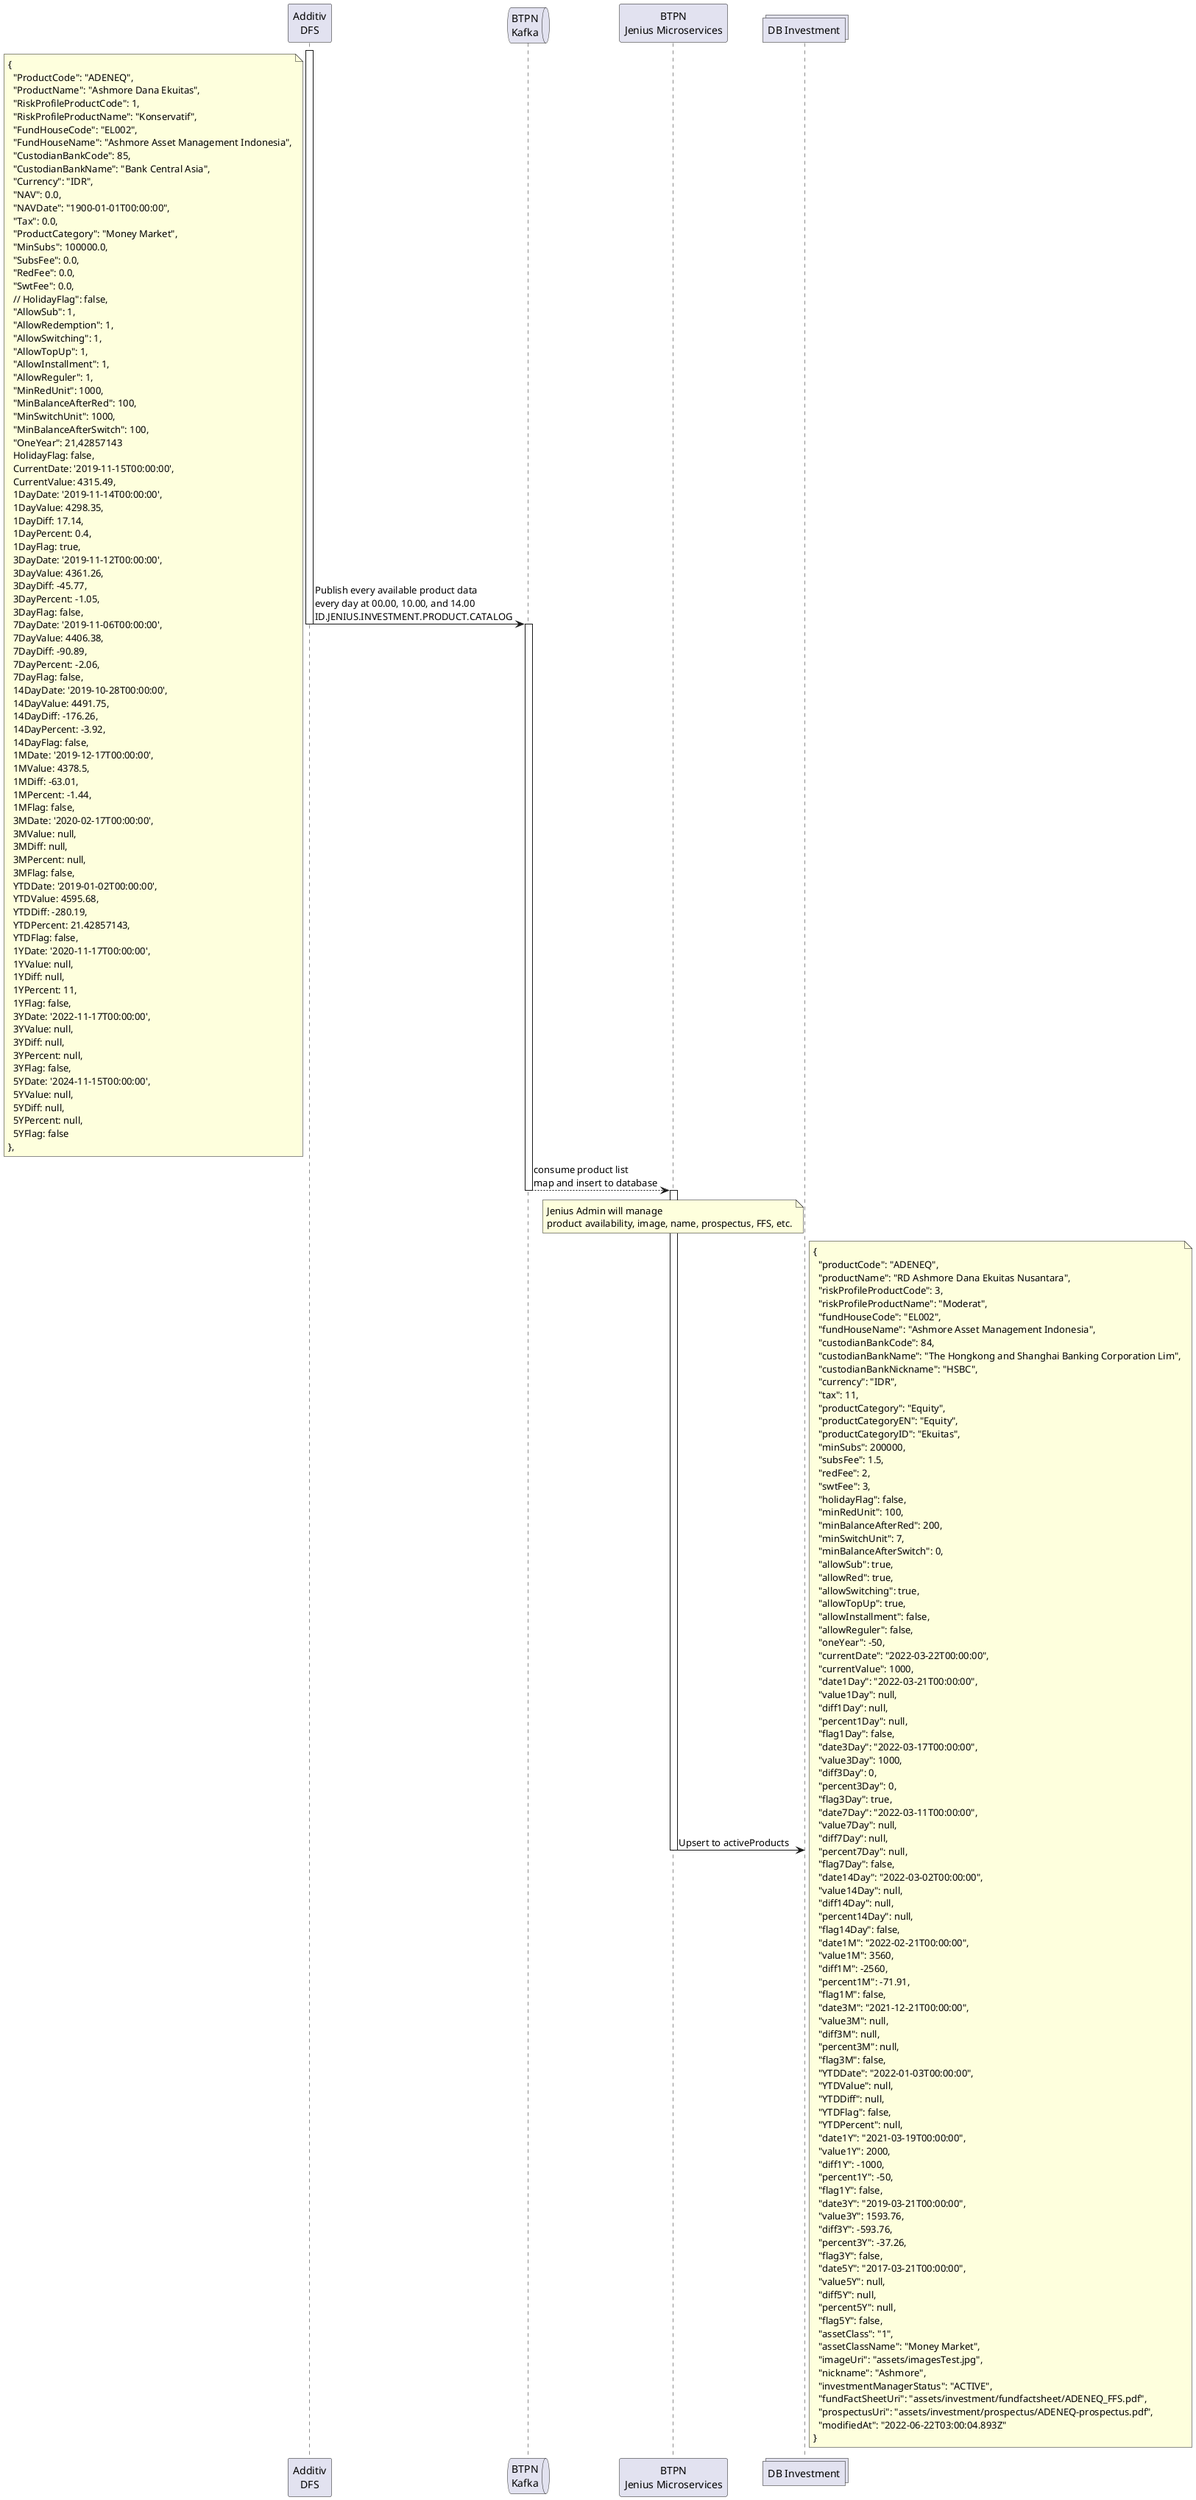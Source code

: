 @startuml products
participant "Additiv\nDFS" as dfs
queue "BTPN\nKafka" as kafka
participant "BTPN\nJenius Microservices" as ms
collections "DB Investment" as db

activate dfs
dfs -> kafka: Publish every available product data\nevery day at 00.00, 10.00, and 14.00\nID.JENIUS.INVESTMENT.PRODUCT.CATALOG
note left
{
  "ProductCode": "ADENEQ",
  "ProductName": "Ashmore Dana Ekuitas",
  "RiskProfileProductCode": 1,
  "RiskProfileProductName": "Konservatif",
  "FundHouseCode": "EL002",
  "FundHouseName": "Ashmore Asset Management Indonesia",
  "CustodianBankCode": 85,
  "CustodianBankName": "Bank Central Asia",
  "Currency": "IDR",
  "NAV": 0.0,
  "NAVDate": "1900-01-01T00:00:00",
  "Tax": 0.0,
  "ProductCategory": "Money Market",
  "MinSubs": 100000.0,
  "SubsFee": 0.0,
  "RedFee": 0.0,
  "SwtFee": 0.0,
  // HolidayFlag": false,
  "AllowSub": 1,
  "AllowRedemption": 1,
  "AllowSwitching": 1,
  "AllowTopUp": 1,
  "AllowInstallment": 1,
  "AllowReguler": 1,
  "MinRedUnit": 1000,
  "MinBalanceAfterRed": 100,
  "MinSwitchUnit": 1000,
  "MinBalanceAfterSwitch": 100,
  "OneYear": 21,42857143
  HolidayFlag: false,
  CurrentDate: '2019-11-15T00:00:00',
  CurrentValue: 4315.49,
  1DayDate: '2019-11-14T00:00:00',
  1DayValue: 4298.35,
  1DayDiff: 17.14,
  1DayPercent: 0.4,
  1DayFlag: true,
  3DayDate: '2019-11-12T00:00:00',
  3DayValue: 4361.26,
  3DayDiff: -45.77,
  3DayPercent: -1.05,
  3DayFlag: false,
  7DayDate: '2019-11-06T00:00:00',
  7DayValue: 4406.38,
  7DayDiff: -90.89,
  7DayPercent: -2.06,
  7DayFlag: false,
  14DayDate: '2019-10-28T00:00:00',
  14DayValue: 4491.75,
  14DayDiff: -176.26,
  14DayPercent: -3.92,
  14DayFlag: false,
  1MDate: '2019-12-17T00:00:00',
  1MValue: 4378.5,
  1MDiff: -63.01,
  1MPercent: -1.44,
  1MFlag: false,
  3MDate: '2020-02-17T00:00:00',
  3MValue: null,
  3MDiff: null,
  3MPercent: null,
  3MFlag: false,
  YTDDate: '2019-01-02T00:00:00',
  YTDValue: 4595.68,
  YTDDiff: -280.19,
  YTDPercent: 21.42857143,
  YTDFlag: false,
  1YDate: '2020-11-17T00:00:00',
  1YValue: null,
  1YDiff: null,
  1YPercent: 11,
  1YFlag: false,
  3YDate: '2022-11-17T00:00:00',
  3YValue: null,
  3YDiff: null,
  3YPercent: null,
  3YFlag: false,
  5YDate: '2024-11-15T00:00:00',
  5YValue: null,
  5YDiff: null,
  5YPercent: null,
  5YFlag: false
},
end note
deactivate dfs
activate kafka
kafka --> ms: consume product list\nmap and insert to database
deactivate kafka
activate ms
note over ms
Jenius Admin will manage
product availability, image, name, prospectus, FFS, etc.
end note
ms -> db: Upsert to activeProducts
note right
{
  "productCode": "ADENEQ",
  "productName": "RD Ashmore Dana Ekuitas Nusantara",
  "riskProfileProductCode": 3,
  "riskProfileProductName": "Moderat",
  "fundHouseCode": "EL002",
  "fundHouseName": "Ashmore Asset Management Indonesia",
  "custodianBankCode": 84,
  "custodianBankName": "The Hongkong and Shanghai Banking Corporation Lim",
  "custodianBankNickname": "HSBC",
  "currency": "IDR",
  "tax": 11,
  "productCategory": "Equity",
  "productCategoryEN": "Equity",
  "productCategoryID": "Ekuitas",
  "minSubs": 200000,
  "subsFee": 1.5,
  "redFee": 2,
  "swtFee": 3,
  "holidayFlag": false,
  "minRedUnit": 100,
  "minBalanceAfterRed": 200,
  "minSwitchUnit": 7,
  "minBalanceAfterSwitch": 0,
  "allowSub": true,
  "allowRed": true,
  "allowSwitching": true,
  "allowTopUp": true,
  "allowInstallment": false,
  "allowReguler": false,
  "oneYear": -50,
  "currentDate": "2022-03-22T00:00:00",
  "currentValue": 1000,
  "date1Day": "2022-03-21T00:00:00",
  "value1Day": null,
  "diff1Day": null,
  "percent1Day": null,
  "flag1Day": false,
  "date3Day": "2022-03-17T00:00:00",
  "value3Day": 1000,
  "diff3Day": 0,
  "percent3Day": 0,
  "flag3Day": true,
  "date7Day": "2022-03-11T00:00:00",
  "value7Day": null,
  "diff7Day": null,
  "percent7Day": null,
  "flag7Day": false,
  "date14Day": "2022-03-02T00:00:00",
  "value14Day": null,
  "diff14Day": null,
  "percent14Day": null,
  "flag14Day": false,
  "date1M": "2022-02-21T00:00:00",
  "value1M": 3560,
  "diff1M": -2560,
  "percent1M": -71.91,
  "flag1M": false,
  "date3M": "2021-12-21T00:00:00",
  "value3M": null,
  "diff3M": null,
  "percent3M": null,
  "flag3M": false,
  "YTDDate": "2022-01-03T00:00:00",
  "YTDValue": null,
  "YTDDiff": null,
  "YTDFlag": false,
  "YTDPercent": null,
  "date1Y": "2021-03-19T00:00:00",
  "value1Y": 2000,
  "diff1Y": -1000,
  "percent1Y": -50,
  "flag1Y": false,
  "date3Y": "2019-03-21T00:00:00",
  "value3Y": 1593.76,
  "diff3Y": -593.76,
  "percent3Y": -37.26,
  "flag3Y": false,
  "date5Y": "2017-03-21T00:00:00",
  "value5Y": null,
  "diff5Y": null,
  "percent5Y": null,
  "flag5Y": false,
  "assetClass": "1",
  "assetClassName": "Money Market",
  "imageUri": "assets/imagesTest.jpg",
  "nickname": "Ashmore",
  "investmentManagerStatus": "ACTIVE",
  "fundFactSheetUri": "assets/investment/fundfactsheet/ADENEQ_FFS.pdf",
  "prospectusUri": "assets/investment/prospectus/ADENEQ-prospectus.pdf",
  "modifiedAt": "2022-06-22T03:00:04.893Z"
}
end note
deactivate ms

@enduml